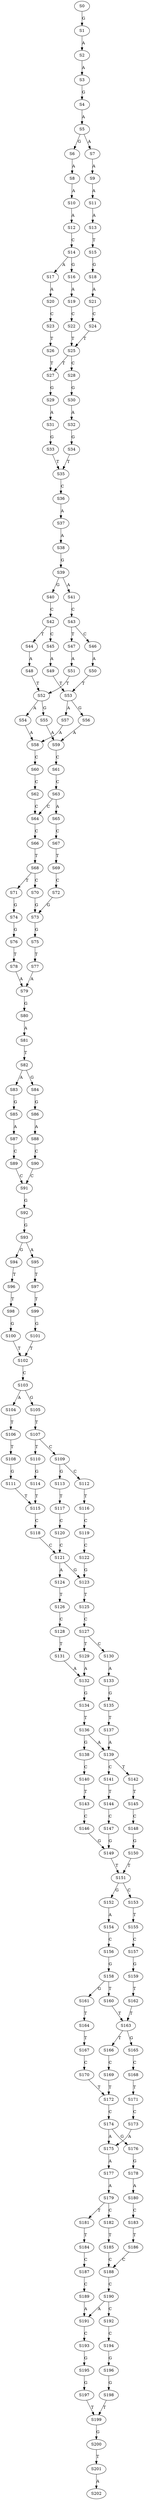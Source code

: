 strict digraph  {
	S0 -> S1 [ label = G ];
	S1 -> S2 [ label = A ];
	S2 -> S3 [ label = A ];
	S3 -> S4 [ label = G ];
	S4 -> S5 [ label = A ];
	S5 -> S6 [ label = G ];
	S5 -> S7 [ label = A ];
	S6 -> S8 [ label = A ];
	S7 -> S9 [ label = A ];
	S8 -> S10 [ label = A ];
	S9 -> S11 [ label = A ];
	S10 -> S12 [ label = A ];
	S11 -> S13 [ label = A ];
	S12 -> S14 [ label = C ];
	S13 -> S15 [ label = T ];
	S14 -> S16 [ label = G ];
	S14 -> S17 [ label = A ];
	S15 -> S18 [ label = G ];
	S16 -> S19 [ label = A ];
	S17 -> S20 [ label = A ];
	S18 -> S21 [ label = A ];
	S19 -> S22 [ label = C ];
	S20 -> S23 [ label = C ];
	S21 -> S24 [ label = C ];
	S22 -> S25 [ label = T ];
	S23 -> S26 [ label = T ];
	S24 -> S25 [ label = T ];
	S25 -> S27 [ label = T ];
	S25 -> S28 [ label = C ];
	S26 -> S27 [ label = T ];
	S27 -> S29 [ label = G ];
	S28 -> S30 [ label = G ];
	S29 -> S31 [ label = A ];
	S30 -> S32 [ label = A ];
	S31 -> S33 [ label = G ];
	S32 -> S34 [ label = G ];
	S33 -> S35 [ label = T ];
	S34 -> S35 [ label = T ];
	S35 -> S36 [ label = C ];
	S36 -> S37 [ label = A ];
	S37 -> S38 [ label = A ];
	S38 -> S39 [ label = G ];
	S39 -> S40 [ label = G ];
	S39 -> S41 [ label = A ];
	S40 -> S42 [ label = C ];
	S41 -> S43 [ label = C ];
	S42 -> S44 [ label = T ];
	S42 -> S45 [ label = C ];
	S43 -> S46 [ label = C ];
	S43 -> S47 [ label = T ];
	S44 -> S48 [ label = A ];
	S45 -> S49 [ label = A ];
	S46 -> S50 [ label = A ];
	S47 -> S51 [ label = A ];
	S48 -> S52 [ label = T ];
	S49 -> S53 [ label = T ];
	S50 -> S53 [ label = T ];
	S51 -> S52 [ label = T ];
	S52 -> S54 [ label = A ];
	S52 -> S55 [ label = G ];
	S53 -> S56 [ label = G ];
	S53 -> S57 [ label = A ];
	S54 -> S58 [ label = A ];
	S55 -> S59 [ label = A ];
	S56 -> S59 [ label = A ];
	S57 -> S58 [ label = A ];
	S58 -> S60 [ label = C ];
	S59 -> S61 [ label = C ];
	S60 -> S62 [ label = C ];
	S61 -> S63 [ label = C ];
	S62 -> S64 [ label = C ];
	S63 -> S64 [ label = C ];
	S63 -> S65 [ label = A ];
	S64 -> S66 [ label = C ];
	S65 -> S67 [ label = C ];
	S66 -> S68 [ label = T ];
	S67 -> S69 [ label = T ];
	S68 -> S70 [ label = C ];
	S68 -> S71 [ label = T ];
	S69 -> S72 [ label = C ];
	S70 -> S73 [ label = G ];
	S71 -> S74 [ label = G ];
	S72 -> S73 [ label = G ];
	S73 -> S75 [ label = G ];
	S74 -> S76 [ label = G ];
	S75 -> S77 [ label = T ];
	S76 -> S78 [ label = T ];
	S77 -> S79 [ label = A ];
	S78 -> S79 [ label = A ];
	S79 -> S80 [ label = G ];
	S80 -> S81 [ label = A ];
	S81 -> S82 [ label = T ];
	S82 -> S83 [ label = A ];
	S82 -> S84 [ label = G ];
	S83 -> S85 [ label = G ];
	S84 -> S86 [ label = G ];
	S85 -> S87 [ label = A ];
	S86 -> S88 [ label = A ];
	S87 -> S89 [ label = C ];
	S88 -> S90 [ label = C ];
	S89 -> S91 [ label = C ];
	S90 -> S91 [ label = C ];
	S91 -> S92 [ label = G ];
	S92 -> S93 [ label = G ];
	S93 -> S94 [ label = G ];
	S93 -> S95 [ label = A ];
	S94 -> S96 [ label = T ];
	S95 -> S97 [ label = T ];
	S96 -> S98 [ label = T ];
	S97 -> S99 [ label = T ];
	S98 -> S100 [ label = G ];
	S99 -> S101 [ label = G ];
	S100 -> S102 [ label = T ];
	S101 -> S102 [ label = T ];
	S102 -> S103 [ label = C ];
	S103 -> S104 [ label = A ];
	S103 -> S105 [ label = G ];
	S104 -> S106 [ label = T ];
	S105 -> S107 [ label = T ];
	S106 -> S108 [ label = T ];
	S107 -> S109 [ label = C ];
	S107 -> S110 [ label = T ];
	S108 -> S111 [ label = G ];
	S109 -> S112 [ label = C ];
	S109 -> S113 [ label = G ];
	S110 -> S114 [ label = G ];
	S111 -> S115 [ label = T ];
	S112 -> S116 [ label = T ];
	S113 -> S117 [ label = T ];
	S114 -> S115 [ label = T ];
	S115 -> S118 [ label = C ];
	S116 -> S119 [ label = C ];
	S117 -> S120 [ label = C ];
	S118 -> S121 [ label = C ];
	S119 -> S122 [ label = C ];
	S120 -> S121 [ label = C ];
	S121 -> S123 [ label = G ];
	S121 -> S124 [ label = A ];
	S122 -> S123 [ label = G ];
	S123 -> S125 [ label = T ];
	S124 -> S126 [ label = T ];
	S125 -> S127 [ label = C ];
	S126 -> S128 [ label = C ];
	S127 -> S129 [ label = T ];
	S127 -> S130 [ label = C ];
	S128 -> S131 [ label = T ];
	S129 -> S132 [ label = A ];
	S130 -> S133 [ label = A ];
	S131 -> S132 [ label = A ];
	S132 -> S134 [ label = G ];
	S133 -> S135 [ label = G ];
	S134 -> S136 [ label = T ];
	S135 -> S137 [ label = T ];
	S136 -> S138 [ label = G ];
	S136 -> S139 [ label = A ];
	S137 -> S139 [ label = A ];
	S138 -> S140 [ label = C ];
	S139 -> S141 [ label = C ];
	S139 -> S142 [ label = T ];
	S140 -> S143 [ label = T ];
	S141 -> S144 [ label = T ];
	S142 -> S145 [ label = T ];
	S143 -> S146 [ label = C ];
	S144 -> S147 [ label = C ];
	S145 -> S148 [ label = C ];
	S146 -> S149 [ label = G ];
	S147 -> S149 [ label = G ];
	S148 -> S150 [ label = G ];
	S149 -> S151 [ label = T ];
	S150 -> S151 [ label = T ];
	S151 -> S152 [ label = G ];
	S151 -> S153 [ label = C ];
	S152 -> S154 [ label = A ];
	S153 -> S155 [ label = T ];
	S154 -> S156 [ label = C ];
	S155 -> S157 [ label = C ];
	S156 -> S158 [ label = G ];
	S157 -> S159 [ label = G ];
	S158 -> S160 [ label = T ];
	S158 -> S161 [ label = G ];
	S159 -> S162 [ label = T ];
	S160 -> S163 [ label = T ];
	S161 -> S164 [ label = T ];
	S162 -> S163 [ label = T ];
	S163 -> S165 [ label = G ];
	S163 -> S166 [ label = T ];
	S164 -> S167 [ label = T ];
	S165 -> S168 [ label = C ];
	S166 -> S169 [ label = C ];
	S167 -> S170 [ label = C ];
	S168 -> S171 [ label = T ];
	S169 -> S172 [ label = T ];
	S170 -> S172 [ label = T ];
	S171 -> S173 [ label = C ];
	S172 -> S174 [ label = C ];
	S173 -> S175 [ label = A ];
	S174 -> S176 [ label = G ];
	S174 -> S175 [ label = A ];
	S175 -> S177 [ label = A ];
	S176 -> S178 [ label = G ];
	S177 -> S179 [ label = A ];
	S178 -> S180 [ label = A ];
	S179 -> S181 [ label = T ];
	S179 -> S182 [ label = C ];
	S180 -> S183 [ label = C ];
	S181 -> S184 [ label = T ];
	S182 -> S185 [ label = T ];
	S183 -> S186 [ label = T ];
	S184 -> S187 [ label = C ];
	S185 -> S188 [ label = C ];
	S186 -> S188 [ label = C ];
	S187 -> S189 [ label = C ];
	S188 -> S190 [ label = C ];
	S189 -> S191 [ label = A ];
	S190 -> S192 [ label = C ];
	S190 -> S191 [ label = A ];
	S191 -> S193 [ label = C ];
	S192 -> S194 [ label = C ];
	S193 -> S195 [ label = G ];
	S194 -> S196 [ label = G ];
	S195 -> S197 [ label = G ];
	S196 -> S198 [ label = G ];
	S197 -> S199 [ label = T ];
	S198 -> S199 [ label = T ];
	S199 -> S200 [ label = G ];
	S200 -> S201 [ label = T ];
	S201 -> S202 [ label = A ];
}
